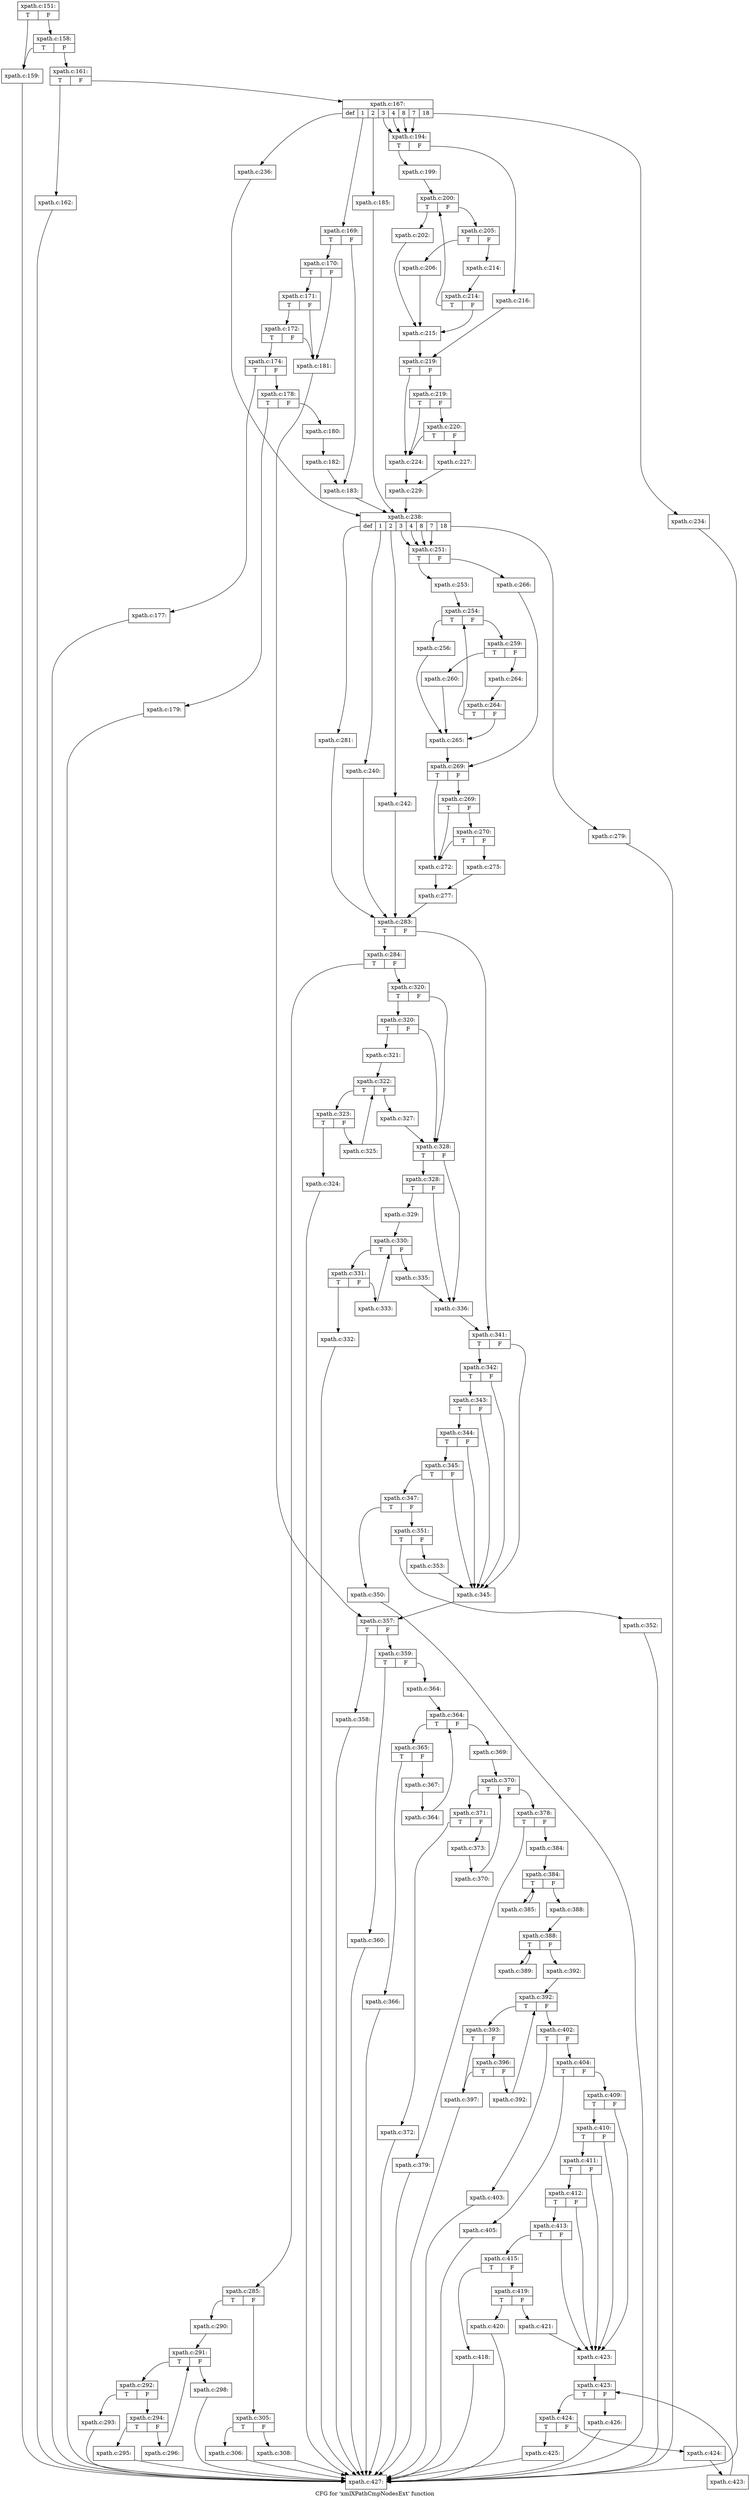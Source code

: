 digraph "CFG for 'xmlXPathCmpNodesExt' function" {
	label="CFG for 'xmlXPathCmpNodesExt' function";

	Node0x4ca5600 [shape=record,label="{xpath.c:151:|{<s0>T|<s1>F}}"];
	Node0x4ca5600:s0 -> Node0x4cae050;
	Node0x4ca5600:s1 -> Node0x4cae0f0;
	Node0x4cae0f0 [shape=record,label="{xpath.c:158:|{<s0>T|<s1>F}}"];
	Node0x4cae0f0:s0 -> Node0x4cae050;
	Node0x4cae0f0:s1 -> Node0x4cae0a0;
	Node0x4cae050 [shape=record,label="{xpath.c:159:}"];
	Node0x4cae050 -> Node0x4caa950;
	Node0x4cae0a0 [shape=record,label="{xpath.c:161:|{<s0>T|<s1>F}}"];
	Node0x4cae0a0:s0 -> Node0x4cae810;
	Node0x4cae0a0:s1 -> Node0x4cae860;
	Node0x4cae810 [shape=record,label="{xpath.c:162:}"];
	Node0x4cae810 -> Node0x4caa950;
	Node0x4cae860 [shape=record,label="{xpath.c:167:|{<s0>def|<s1>1|<s2>2|<s3>3|<s4>4|<s5>8|<s6>7|<s7>18}}"];
	Node0x4cae860:s0 -> Node0x4caeef0;
	Node0x4cae860:s1 -> Node0x4caf230;
	Node0x4cae860:s2 -> Node0x4cb2500;
	Node0x4cae860:s3 -> Node0x4cb2c10;
	Node0x4cae860:s4 -> Node0x4cb2c10;
	Node0x4cae860:s5 -> Node0x4cb2c10;
	Node0x4cae860:s6 -> Node0x4cb2c10;
	Node0x4cae860:s7 -> Node0x4cb6270;
	Node0x4caf230 [shape=record,label="{xpath.c:169:|{<s0>T|<s1>F}}"];
	Node0x4caf230:s0 -> Node0x4caf320;
	Node0x4caf230:s1 -> Node0x4caf370;
	Node0x4caf320 [shape=record,label="{xpath.c:170:|{<s0>T|<s1>F}}"];
	Node0x4caf320:s0 -> Node0x4caf9d0;
	Node0x4caf320:s1 -> Node0x4caf900;
	Node0x4caf9d0 [shape=record,label="{xpath.c:171:|{<s0>T|<s1>F}}"];
	Node0x4caf9d0:s0 -> Node0x4caf950;
	Node0x4caf9d0:s1 -> Node0x4caf900;
	Node0x4caf950 [shape=record,label="{xpath.c:172:|{<s0>T|<s1>F}}"];
	Node0x4caf950:s0 -> Node0x4caf860;
	Node0x4caf950:s1 -> Node0x4caf900;
	Node0x4caf860 [shape=record,label="{xpath.c:174:|{<s0>T|<s1>F}}"];
	Node0x4caf860:s0 -> Node0x4cb0f60;
	Node0x4caf860:s1 -> Node0x4cb0fb0;
	Node0x4cb0f60 [shape=record,label="{xpath.c:177:}"];
	Node0x4cb0f60 -> Node0x4caa950;
	Node0x4cb0fb0 [shape=record,label="{xpath.c:178:|{<s0>T|<s1>F}}"];
	Node0x4cb0fb0:s0 -> Node0x4cb14a0;
	Node0x4cb0fb0:s1 -> Node0x4cb14f0;
	Node0x4cb14a0 [shape=record,label="{xpath.c:179:}"];
	Node0x4cb14a0 -> Node0x4caa950;
	Node0x4cb14f0 [shape=record,label="{xpath.c:180:}"];
	Node0x4cb14f0 -> Node0x4caf8b0;
	Node0x4caf900 [shape=record,label="{xpath.c:181:}"];
	Node0x4caf900 -> Node0x4cb2270;
	Node0x4caf8b0 [shape=record,label="{xpath.c:182:}"];
	Node0x4caf8b0 -> Node0x4caf370;
	Node0x4caf370 [shape=record,label="{xpath.c:183:}"];
	Node0x4caf370 -> Node0x4caece0;
	Node0x4cb2500 [shape=record,label="{xpath.c:185:}"];
	Node0x4cb2500 -> Node0x4caece0;
	Node0x4cb2c10 [shape=record,label="{xpath.c:194:|{<s0>T|<s1>F}}"];
	Node0x4cb2c10:s0 -> Node0x4cb2ee0;
	Node0x4cb2c10:s1 -> Node0x4cb2f80;
	Node0x4cb2ee0 [shape=record,label="{xpath.c:199:}"];
	Node0x4cb2ee0 -> Node0x4cb34a0;
	Node0x4cb34a0 [shape=record,label="{xpath.c:200:|{<s0>T|<s1>F}}"];
	Node0x4cb34a0:s0 -> Node0x4cb3990;
	Node0x4cb34a0:s1 -> Node0x4cb39e0;
	Node0x4cb3990 [shape=record,label="{xpath.c:202:}"];
	Node0x4cb3990 -> Node0x4cb3400;
	Node0x4cb39e0 [shape=record,label="{xpath.c:205:|{<s0>T|<s1>F}}"];
	Node0x4cb39e0:s0 -> Node0x4cb4020;
	Node0x4cb39e0:s1 -> Node0x4cb4070;
	Node0x4cb4020 [shape=record,label="{xpath.c:206:}"];
	Node0x4cb4020 -> Node0x4cb3400;
	Node0x4cb4070 [shape=record,label="{xpath.c:214:}"];
	Node0x4cb4070 -> Node0x4cb3450;
	Node0x4cb3450 [shape=record,label="{xpath.c:214:|{<s0>T|<s1>F}}"];
	Node0x4cb3450:s0 -> Node0x4cb34a0;
	Node0x4cb3450:s1 -> Node0x4cb3400;
	Node0x4cb3400 [shape=record,label="{xpath.c:215:}"];
	Node0x4cb3400 -> Node0x4cb2f30;
	Node0x4cb2f80 [shape=record,label="{xpath.c:216:}"];
	Node0x4cb2f80 -> Node0x4cb2f30;
	Node0x4cb2f30 [shape=record,label="{xpath.c:219:|{<s0>T|<s1>F}}"];
	Node0x4cb2f30:s0 -> Node0x4cb5120;
	Node0x4cb2f30:s1 -> Node0x4cb5290;
	Node0x4cb5290 [shape=record,label="{xpath.c:219:|{<s0>T|<s1>F}}"];
	Node0x4cb5290:s0 -> Node0x4cb5120;
	Node0x4cb5290:s1 -> Node0x4cb5210;
	Node0x4cb5210 [shape=record,label="{xpath.c:220:|{<s0>T|<s1>F}}"];
	Node0x4cb5210:s0 -> Node0x4cb5120;
	Node0x4cb5210:s1 -> Node0x4cb51c0;
	Node0x4cb5120 [shape=record,label="{xpath.c:224:}"];
	Node0x4cb5120 -> Node0x4cb5170;
	Node0x4cb51c0 [shape=record,label="{xpath.c:227:}"];
	Node0x4cb51c0 -> Node0x4cb5170;
	Node0x4cb5170 [shape=record,label="{xpath.c:229:}"];
	Node0x4cb5170 -> Node0x4caece0;
	Node0x4cb6270 [shape=record,label="{xpath.c:234:}"];
	Node0x4cb6270 -> Node0x4caa950;
	Node0x4caeef0 [shape=record,label="{xpath.c:236:}"];
	Node0x4caeef0 -> Node0x4caece0;
	Node0x4caece0 [shape=record,label="{xpath.c:238:|{<s0>def|<s1>1|<s2>2|<s3>3|<s4>4|<s5>8|<s6>7|<s7>18}}"];
	Node0x4caece0:s0 -> Node0x4cb6760;
	Node0x4caece0:s1 -> Node0x4cb6aa0;
	Node0x4caece0:s2 -> Node0x4cb6b80;
	Node0x4caece0:s3 -> Node0x4cb7290;
	Node0x4caece0:s4 -> Node0x4cb7290;
	Node0x4caece0:s5 -> Node0x4cb7290;
	Node0x4caece0:s6 -> Node0x4cb7290;
	Node0x4caece0:s7 -> Node0x4cba8f0;
	Node0x4cb6aa0 [shape=record,label="{xpath.c:240:}"];
	Node0x4cb6aa0 -> Node0x4cb6550;
	Node0x4cb6b80 [shape=record,label="{xpath.c:242:}"];
	Node0x4cb6b80 -> Node0x4cb6550;
	Node0x4cb7290 [shape=record,label="{xpath.c:251:|{<s0>T|<s1>F}}"];
	Node0x4cb7290:s0 -> Node0x4cb7560;
	Node0x4cb7290:s1 -> Node0x4cb7600;
	Node0x4cb7560 [shape=record,label="{xpath.c:253:}"];
	Node0x4cb7560 -> Node0x4cb7b20;
	Node0x4cb7b20 [shape=record,label="{xpath.c:254:|{<s0>T|<s1>F}}"];
	Node0x4cb7b20:s0 -> Node0x4cb8010;
	Node0x4cb7b20:s1 -> Node0x4cb8060;
	Node0x4cb8010 [shape=record,label="{xpath.c:256:}"];
	Node0x4cb8010 -> Node0x4cb7a80;
	Node0x4cb8060 [shape=record,label="{xpath.c:259:|{<s0>T|<s1>F}}"];
	Node0x4cb8060:s0 -> Node0x4cb86a0;
	Node0x4cb8060:s1 -> Node0x4cb86f0;
	Node0x4cb86a0 [shape=record,label="{xpath.c:260:}"];
	Node0x4cb86a0 -> Node0x4cb7a80;
	Node0x4cb86f0 [shape=record,label="{xpath.c:264:}"];
	Node0x4cb86f0 -> Node0x4cb7ad0;
	Node0x4cb7ad0 [shape=record,label="{xpath.c:264:|{<s0>T|<s1>F}}"];
	Node0x4cb7ad0:s0 -> Node0x4cb7b20;
	Node0x4cb7ad0:s1 -> Node0x4cb7a80;
	Node0x4cb7a80 [shape=record,label="{xpath.c:265:}"];
	Node0x4cb7a80 -> Node0x4cb75b0;
	Node0x4cb7600 [shape=record,label="{xpath.c:266:}"];
	Node0x4cb7600 -> Node0x4cb75b0;
	Node0x4cb75b0 [shape=record,label="{xpath.c:269:|{<s0>T|<s1>F}}"];
	Node0x4cb75b0:s0 -> Node0x4cb97a0;
	Node0x4cb75b0:s1 -> Node0x4cb9910;
	Node0x4cb9910 [shape=record,label="{xpath.c:269:|{<s0>T|<s1>F}}"];
	Node0x4cb9910:s0 -> Node0x4cb97a0;
	Node0x4cb9910:s1 -> Node0x4cb9890;
	Node0x4cb9890 [shape=record,label="{xpath.c:270:|{<s0>T|<s1>F}}"];
	Node0x4cb9890:s0 -> Node0x4cb97a0;
	Node0x4cb9890:s1 -> Node0x4cb9840;
	Node0x4cb97a0 [shape=record,label="{xpath.c:272:}"];
	Node0x4cb97a0 -> Node0x4cb97f0;
	Node0x4cb9840 [shape=record,label="{xpath.c:275:}"];
	Node0x4cb9840 -> Node0x4cb97f0;
	Node0x4cb97f0 [shape=record,label="{xpath.c:277:}"];
	Node0x4cb97f0 -> Node0x4cb6550;
	Node0x4cba8f0 [shape=record,label="{xpath.c:279:}"];
	Node0x4cba8f0 -> Node0x4caa950;
	Node0x4cb6760 [shape=record,label="{xpath.c:281:}"];
	Node0x4cb6760 -> Node0x4cb6550;
	Node0x4cb6550 [shape=record,label="{xpath.c:283:|{<s0>T|<s1>F}}"];
	Node0x4cb6550:s0 -> Node0x4cbac40;
	Node0x4cb6550:s1 -> Node0x4cbac90;
	Node0x4cbac40 [shape=record,label="{xpath.c:284:|{<s0>T|<s1>F}}"];
	Node0x4cbac40:s0 -> Node0x4cbaf90;
	Node0x4cbac40:s1 -> Node0x4cbafe0;
	Node0x4cbaf90 [shape=record,label="{xpath.c:285:|{<s0>T|<s1>F}}"];
	Node0x4cbaf90:s0 -> Node0x4cbb400;
	Node0x4cbaf90:s1 -> Node0x4cbb4a0;
	Node0x4cbb400 [shape=record,label="{xpath.c:290:}"];
	Node0x4cbb400 -> Node0x4cbba30;
	Node0x4cbba30 [shape=record,label="{xpath.c:291:|{<s0>T|<s1>F}}"];
	Node0x4cbba30:s0 -> Node0x4cbbe20;
	Node0x4cbba30:s1 -> Node0x4cbbc50;
	Node0x4cbbe20 [shape=record,label="{xpath.c:292:|{<s0>T|<s1>F}}"];
	Node0x4cbbe20:s0 -> Node0x4cbbfe0;
	Node0x4cbbe20:s1 -> Node0x4cbc030;
	Node0x4cbbfe0 [shape=record,label="{xpath.c:293:}"];
	Node0x4cbbfe0 -> Node0x4caa950;
	Node0x4cbc030 [shape=record,label="{xpath.c:294:|{<s0>T|<s1>F}}"];
	Node0x4cbc030:s0 -> Node0x4cbc440;
	Node0x4cbc030:s1 -> Node0x4cbc490;
	Node0x4cbc440 [shape=record,label="{xpath.c:295:}"];
	Node0x4cbc440 -> Node0x4caa950;
	Node0x4cbc490 [shape=record,label="{xpath.c:296:}"];
	Node0x4cbc490 -> Node0x4cbba30;
	Node0x4cbbc50 [shape=record,label="{xpath.c:298:}"];
	Node0x4cbbc50 -> Node0x4caa950;
	Node0x4cbb4a0 [shape=record,label="{xpath.c:305:|{<s0>T|<s1>F}}"];
	Node0x4cbb4a0:s0 -> Node0x4cbd020;
	Node0x4cbb4a0:s1 -> Node0x4cbd0c0;
	Node0x4cbd020 [shape=record,label="{xpath.c:306:}"];
	Node0x4cbd020 -> Node0x4caa950;
	Node0x4cbd0c0 [shape=record,label="{xpath.c:308:}"];
	Node0x4cbd0c0 -> Node0x4caa950;
	Node0x4cbafe0 [shape=record,label="{xpath.c:320:|{<s0>T|<s1>F}}"];
	Node0x4cbafe0:s0 -> Node0x4cbd870;
	Node0x4cbafe0:s1 -> Node0x4cbd070;
	Node0x4cbd870 [shape=record,label="{xpath.c:320:|{<s0>T|<s1>F}}"];
	Node0x4cbd870:s0 -> Node0x4cbb450;
	Node0x4cbd870:s1 -> Node0x4cbd070;
	Node0x4cbb450 [shape=record,label="{xpath.c:321:}"];
	Node0x4cbb450 -> Node0x4cbe030;
	Node0x4cbe030 [shape=record,label="{xpath.c:322:|{<s0>T|<s1>F}}"];
	Node0x4cbe030:s0 -> Node0x4cbe330;
	Node0x4cbe030:s1 -> Node0x4cbe250;
	Node0x4cbe330 [shape=record,label="{xpath.c:323:|{<s0>T|<s1>F}}"];
	Node0x4cbe330:s0 -> Node0x4cbe520;
	Node0x4cbe330:s1 -> Node0x4cbe570;
	Node0x4cbe520 [shape=record,label="{xpath.c:324:}"];
	Node0x4cbe520 -> Node0x4caa950;
	Node0x4cbe570 [shape=record,label="{xpath.c:325:}"];
	Node0x4cbe570 -> Node0x4cbe030;
	Node0x4cbe250 [shape=record,label="{xpath.c:327:}"];
	Node0x4cbe250 -> Node0x4cbd070;
	Node0x4cbd070 [shape=record,label="{xpath.c:328:|{<s0>T|<s1>F}}"];
	Node0x4cbd070:s0 -> Node0x4cbeed0;
	Node0x4cbd070:s1 -> Node0x4cbee80;
	Node0x4cbeed0 [shape=record,label="{xpath.c:328:|{<s0>T|<s1>F}}"];
	Node0x4cbeed0:s0 -> Node0x4cbee30;
	Node0x4cbeed0:s1 -> Node0x4cbee80;
	Node0x4cbee30 [shape=record,label="{xpath.c:329:}"];
	Node0x4cbee30 -> Node0x4cbf690;
	Node0x4cbf690 [shape=record,label="{xpath.c:330:|{<s0>T|<s1>F}}"];
	Node0x4cbf690:s0 -> Node0x4cbf990;
	Node0x4cbf690:s1 -> Node0x4cbf8b0;
	Node0x4cbf990 [shape=record,label="{xpath.c:331:|{<s0>T|<s1>F}}"];
	Node0x4cbf990:s0 -> Node0x4cbfb80;
	Node0x4cbf990:s1 -> Node0x4cbfbd0;
	Node0x4cbfb80 [shape=record,label="{xpath.c:332:}"];
	Node0x4cbfb80 -> Node0x4caa950;
	Node0x4cbfbd0 [shape=record,label="{xpath.c:333:}"];
	Node0x4cbfbd0 -> Node0x4cbf690;
	Node0x4cbf8b0 [shape=record,label="{xpath.c:335:}"];
	Node0x4cbf8b0 -> Node0x4cbee80;
	Node0x4cbee80 [shape=record,label="{xpath.c:336:}"];
	Node0x4cbee80 -> Node0x4cbac90;
	Node0x4cbac90 [shape=record,label="{xpath.c:341:|{<s0>T|<s1>F}}"];
	Node0x4cbac90:s0 -> Node0x4cc07a0;
	Node0x4cbac90:s1 -> Node0x4cc05d0;
	Node0x4cc07a0 [shape=record,label="{xpath.c:342:|{<s0>T|<s1>F}}"];
	Node0x4cc07a0:s0 -> Node0x4cc0720;
	Node0x4cc07a0:s1 -> Node0x4cc05d0;
	Node0x4cc0720 [shape=record,label="{xpath.c:343:|{<s0>T|<s1>F}}"];
	Node0x4cc0720:s0 -> Node0x4cc06a0;
	Node0x4cc0720:s1 -> Node0x4cc05d0;
	Node0x4cc06a0 [shape=record,label="{xpath.c:344:|{<s0>T|<s1>F}}"];
	Node0x4cc06a0:s0 -> Node0x4cc0620;
	Node0x4cc06a0:s1 -> Node0x4cc05d0;
	Node0x4cc0620 [shape=record,label="{xpath.c:345:|{<s0>T|<s1>F}}"];
	Node0x4cc0620:s0 -> Node0x4cc0580;
	Node0x4cc0620:s1 -> Node0x4cc05d0;
	Node0x4cc0580 [shape=record,label="{xpath.c:347:|{<s0>T|<s1>F}}"];
	Node0x4cc0580:s0 -> Node0x4cc23f0;
	Node0x4cc0580:s1 -> Node0x4cc2440;
	Node0x4cc23f0 [shape=record,label="{xpath.c:350:}"];
	Node0x4cc23f0 -> Node0x4caa950;
	Node0x4cc2440 [shape=record,label="{xpath.c:351:|{<s0>T|<s1>F}}"];
	Node0x4cc2440:s0 -> Node0x4cc2930;
	Node0x4cc2440:s1 -> Node0x4cc2980;
	Node0x4cc2930 [shape=record,label="{xpath.c:352:}"];
	Node0x4cc2930 -> Node0x4caa950;
	Node0x4cc2980 [shape=record,label="{xpath.c:353:}"];
	Node0x4cc2980 -> Node0x4cc05d0;
	Node0x4cc05d0 [shape=record,label="{xpath.c:345:}"];
	Node0x4cc05d0 -> Node0x4cb2270;
	Node0x4cb2270 [shape=record,label="{xpath.c:357:|{<s0>T|<s1>F}}"];
	Node0x4cb2270:s0 -> Node0x4cc3020;
	Node0x4cb2270:s1 -> Node0x4cc3070;
	Node0x4cc3020 [shape=record,label="{xpath.c:358:}"];
	Node0x4cc3020 -> Node0x4caa950;
	Node0x4cc3070 [shape=record,label="{xpath.c:359:|{<s0>T|<s1>F}}"];
	Node0x4cc3070:s0 -> Node0x4cc3690;
	Node0x4cc3070:s1 -> Node0x4cc36e0;
	Node0x4cc3690 [shape=record,label="{xpath.c:360:}"];
	Node0x4cc3690 -> Node0x4caa950;
	Node0x4cc36e0 [shape=record,label="{xpath.c:364:}"];
	Node0x4cc36e0 -> Node0x4cc4000;
	Node0x4cc4000 [shape=record,label="{xpath.c:364:|{<s0>T|<s1>F}}"];
	Node0x4cc4000:s0 -> Node0x4cc42e0;
	Node0x4cc4000:s1 -> Node0x4cc3cc0;
	Node0x4cc42e0 [shape=record,label="{xpath.c:365:|{<s0>T|<s1>F}}"];
	Node0x4cc42e0:s0 -> Node0x4cc4750;
	Node0x4cc42e0:s1 -> Node0x4cc47a0;
	Node0x4cc4750 [shape=record,label="{xpath.c:366:}"];
	Node0x4cc4750 -> Node0x4caa950;
	Node0x4cc47a0 [shape=record,label="{xpath.c:367:}"];
	Node0x4cc47a0 -> Node0x4cc4250;
	Node0x4cc4250 [shape=record,label="{xpath.c:364:}"];
	Node0x4cc4250 -> Node0x4cc4000;
	Node0x4cc3cc0 [shape=record,label="{xpath.c:369:}"];
	Node0x4cc3cc0 -> Node0x4cc56d0;
	Node0x4cc56d0 [shape=record,label="{xpath.c:370:|{<s0>T|<s1>F}}"];
	Node0x4cc56d0:s0 -> Node0x4cc59b0;
	Node0x4cc56d0:s1 -> Node0x4cc5390;
	Node0x4cc59b0 [shape=record,label="{xpath.c:371:|{<s0>T|<s1>F}}"];
	Node0x4cc59b0:s0 -> Node0x4cc5e20;
	Node0x4cc59b0:s1 -> Node0x4cc5e70;
	Node0x4cc5e20 [shape=record,label="{xpath.c:372:}"];
	Node0x4cc5e20 -> Node0x4caa950;
	Node0x4cc5e70 [shape=record,label="{xpath.c:373:}"];
	Node0x4cc5e70 -> Node0x4cc5920;
	Node0x4cc5920 [shape=record,label="{xpath.c:370:}"];
	Node0x4cc5920 -> Node0x4cc56d0;
	Node0x4cc5390 [shape=record,label="{xpath.c:378:|{<s0>T|<s1>F}}"];
	Node0x4cc5390:s0 -> Node0x4cc6990;
	Node0x4cc5390:s1 -> Node0x4cc69e0;
	Node0x4cc6990 [shape=record,label="{xpath.c:379:}"];
	Node0x4cc6990 -> Node0x4caa950;
	Node0x4cc69e0 [shape=record,label="{xpath.c:384:}"];
	Node0x4cc69e0 -> Node0x4cc6f60;
	Node0x4cc6f60 [shape=record,label="{xpath.c:384:|{<s0>T|<s1>F}}"];
	Node0x4cc6f60:s0 -> Node0x4cc7380;
	Node0x4cc6f60:s1 -> Node0x4cc7180;
	Node0x4cc7380 [shape=record,label="{xpath.c:385:}"];
	Node0x4cc7380 -> Node0x4cc6f60;
	Node0x4cc7180 [shape=record,label="{xpath.c:388:}"];
	Node0x4cc7180 -> Node0x4cc7910;
	Node0x4cc7910 [shape=record,label="{xpath.c:388:|{<s0>T|<s1>F}}"];
	Node0x4cc7910:s0 -> Node0x4cc7d30;
	Node0x4cc7910:s1 -> Node0x4cc7b30;
	Node0x4cc7d30 [shape=record,label="{xpath.c:389:}"];
	Node0x4cc7d30 -> Node0x4cc7910;
	Node0x4cc7b30 [shape=record,label="{xpath.c:392:}"];
	Node0x4cc7b30 -> Node0x4cc82c0;
	Node0x4cc82c0 [shape=record,label="{xpath.c:392:|{<s0>T|<s1>F}}"];
	Node0x4cc82c0:s0 -> Node0x4cc8940;
	Node0x4cc82c0:s1 -> Node0x4cc84e0;
	Node0x4cc8940 [shape=record,label="{xpath.c:393:|{<s0>T|<s1>F}}"];
	Node0x4cc8940:s0 -> Node0x4cc8f90;
	Node0x4cc8940:s1 -> Node0x4cc9030;
	Node0x4cc9030 [shape=record,label="{xpath.c:396:|{<s0>T|<s1>F}}"];
	Node0x4cc9030:s0 -> Node0x4cc8f90;
	Node0x4cc9030:s1 -> Node0x4cc8fe0;
	Node0x4cc8f90 [shape=record,label="{xpath.c:397:}"];
	Node0x4cc8f90 -> Node0x4caa950;
	Node0x4cc8fe0 [shape=record,label="{xpath.c:392:}"];
	Node0x4cc8fe0 -> Node0x4cc82c0;
	Node0x4cc84e0 [shape=record,label="{xpath.c:402:|{<s0>T|<s1>F}}"];
	Node0x4cc84e0:s0 -> Node0x4cc97e0;
	Node0x4cc84e0:s1 -> Node0x4cc9830;
	Node0x4cc97e0 [shape=record,label="{xpath.c:403:}"];
	Node0x4cc97e0 -> Node0x4caa950;
	Node0x4cc9830 [shape=record,label="{xpath.c:404:|{<s0>T|<s1>F}}"];
	Node0x4cc9830:s0 -> Node0x4cc9e50;
	Node0x4cc9830:s1 -> Node0x4cc9ea0;
	Node0x4cc9e50 [shape=record,label="{xpath.c:405:}"];
	Node0x4cc9e50 -> Node0x4caa950;
	Node0x4cc9ea0 [shape=record,label="{xpath.c:409:|{<s0>T|<s1>F}}"];
	Node0x4cc9ea0:s0 -> Node0x4cca710;
	Node0x4cc9ea0:s1 -> Node0x4cca540;
	Node0x4cca710 [shape=record,label="{xpath.c:410:|{<s0>T|<s1>F}}"];
	Node0x4cca710:s0 -> Node0x4cca690;
	Node0x4cca710:s1 -> Node0x4cca540;
	Node0x4cca690 [shape=record,label="{xpath.c:411:|{<s0>T|<s1>F}}"];
	Node0x4cca690:s0 -> Node0x4cca610;
	Node0x4cca690:s1 -> Node0x4cca540;
	Node0x4cca610 [shape=record,label="{xpath.c:412:|{<s0>T|<s1>F}}"];
	Node0x4cca610:s0 -> Node0x4cca590;
	Node0x4cca610:s1 -> Node0x4cca540;
	Node0x4cca590 [shape=record,label="{xpath.c:413:|{<s0>T|<s1>F}}"];
	Node0x4cca590:s0 -> Node0x4cca4f0;
	Node0x4cca590:s1 -> Node0x4cca540;
	Node0x4cca4f0 [shape=record,label="{xpath.c:415:|{<s0>T|<s1>F}}"];
	Node0x4cca4f0:s0 -> Node0x4ccc360;
	Node0x4cca4f0:s1 -> Node0x4ccc3b0;
	Node0x4ccc360 [shape=record,label="{xpath.c:418:}"];
	Node0x4ccc360 -> Node0x4caa950;
	Node0x4ccc3b0 [shape=record,label="{xpath.c:419:|{<s0>T|<s1>F}}"];
	Node0x4ccc3b0:s0 -> Node0x4ccc8a0;
	Node0x4ccc3b0:s1 -> Node0x4ccc8f0;
	Node0x4ccc8a0 [shape=record,label="{xpath.c:420:}"];
	Node0x4ccc8a0 -> Node0x4caa950;
	Node0x4ccc8f0 [shape=record,label="{xpath.c:421:}"];
	Node0x4ccc8f0 -> Node0x4cca540;
	Node0x4cca540 [shape=record,label="{xpath.c:423:}"];
	Node0x4cca540 -> Node0x4ccd1f0;
	Node0x4ccd1f0 [shape=record,label="{xpath.c:423:|{<s0>T|<s1>F}}"];
	Node0x4ccd1f0:s0 -> Node0x4ccd4d0;
	Node0x4ccd1f0:s1 -> Node0x4cccec0;
	Node0x4ccd4d0 [shape=record,label="{xpath.c:424:|{<s0>T|<s1>F}}"];
	Node0x4ccd4d0:s0 -> Node0x4ccd7a0;
	Node0x4ccd4d0:s1 -> Node0x4ccd7f0;
	Node0x4ccd7a0 [shape=record,label="{xpath.c:425:}"];
	Node0x4ccd7a0 -> Node0x4caa950;
	Node0x4ccd7f0 [shape=record,label="{xpath.c:424:}"];
	Node0x4ccd7f0 -> Node0x4ccd440;
	Node0x4ccd440 [shape=record,label="{xpath.c:423:}"];
	Node0x4ccd440 -> Node0x4ccd1f0;
	Node0x4cccec0 [shape=record,label="{xpath.c:426:}"];
	Node0x4cccec0 -> Node0x4caa950;
	Node0x4caa950 [shape=record,label="{xpath.c:427:}"];
}
